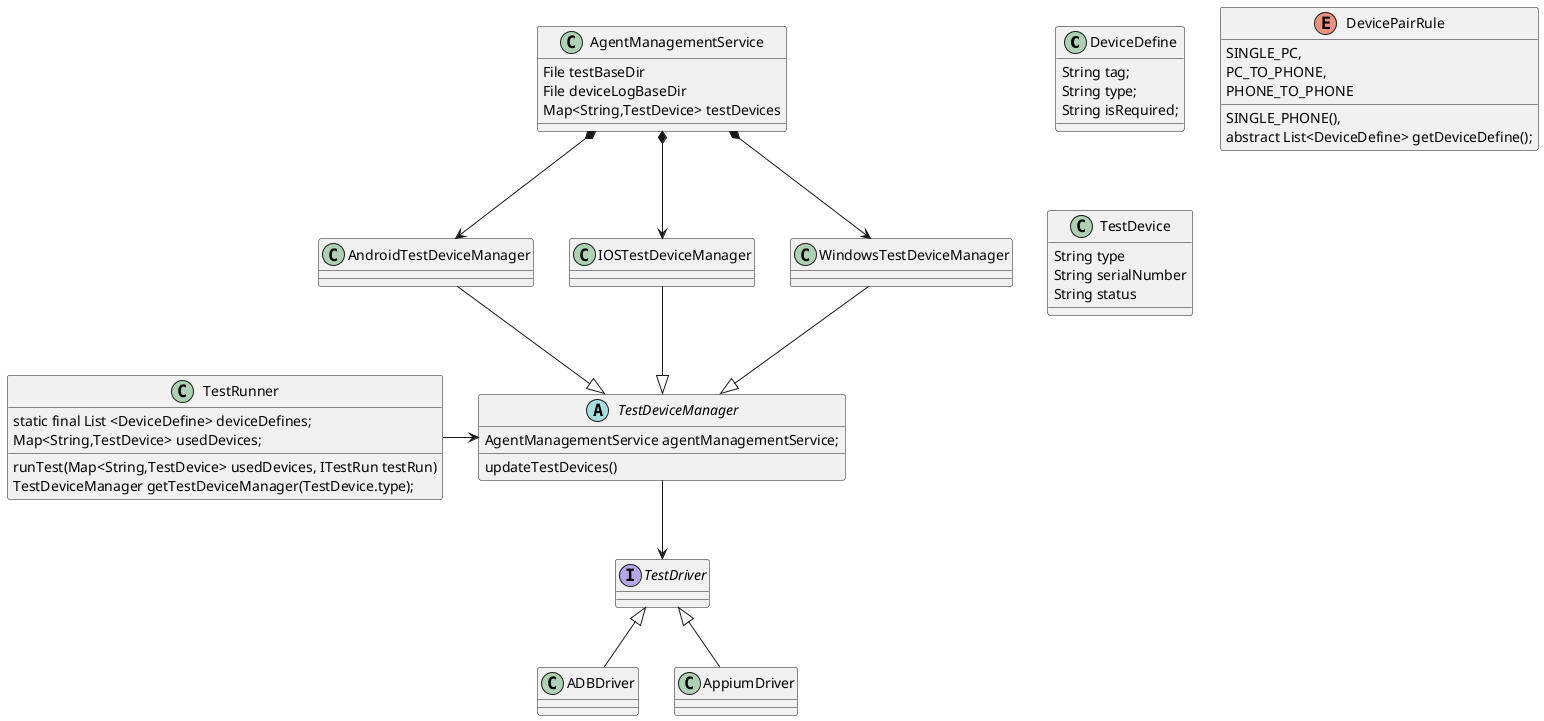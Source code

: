@startuml
'https://plantuml.com/class-diagram
class DeviceDefine{
    String tag;
    String type;
    String isRequired;
}

enum DevicePairRule{
    SINGLE_PHONE(),
    SINGLE_PC,
    PC_TO_PHONE,
    PHONE_TO_PHONE

    abstract List<DeviceDefine> getDeviceDefine();
}
class AgentManagementService {
    File testBaseDir
    File deviceLogBaseDir
    Map<String,TestDevice> testDevices
}
class TestDevice{
    String type
    String serialNumber
    String status
}
abstract class TestDeviceManager{
    AgentManagementService agentManagementService;
    updateTestDevices()
}
class AndroidTestDeviceManager
class IOSTestDeviceManager
class WindowsTestDeviceManager

interface TestDriver

AndroidTestDeviceManager --|> TestDeviceManager
IOSTestDeviceManager --|> TestDeviceManager
WindowsTestDeviceManager --|> TestDeviceManager

AgentManagementService *--> AndroidTestDeviceManager
AgentManagementService *--> IOSTestDeviceManager
AgentManagementService *--> WindowsTestDeviceManager

TestDeviceManager --> TestDriver

ADBDriver -u-|> TestDriver
AppiumDriver -u-|> TestDriver

class TestRunner{
    static final List <DeviceDefine> deviceDefines;
    Map<String,TestDevice> usedDevices;
    runTest(Map<String,TestDevice> usedDevices, ITestRun testRun)
    TestDeviceManager getTestDeviceManager(TestDevice.type);
}

TestRunner -r-> TestDeviceManager
@enduml